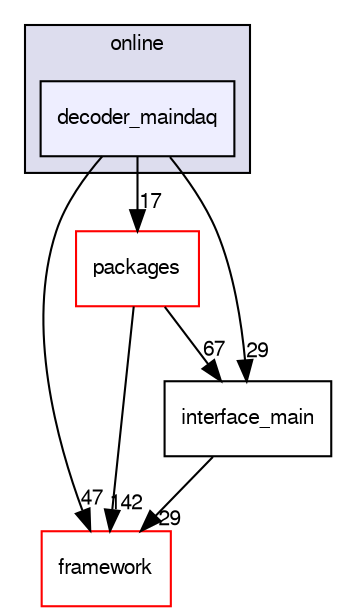 digraph "/dev/shm/kenichi/update-e1039-doc/e1039-core/online/decoder_maindaq" {
  bgcolor=transparent;
  compound=true
  node [ fontsize="10", fontname="FreeSans"];
  edge [ labelfontsize="10", labelfontname="FreeSans"];
  subgraph clusterdir_f4caa60ffed12ad39e9f06369a757050 {
    graph [ bgcolor="#ddddee", pencolor="black", label="online" fontname="FreeSans", fontsize="10", URL="dir_f4caa60ffed12ad39e9f06369a757050.html"]
  dir_25265c60903145931e9a6e46f0a7c1c5 [shape=box, label="decoder_maindaq", style="filled", fillcolor="#eeeeff", pencolor="black", URL="dir_25265c60903145931e9a6e46f0a7c1c5.html"];
  }
  dir_68879e08c6651a210f7d5b44f4a6e313 [shape=box label="framework" color="red" URL="dir_68879e08c6651a210f7d5b44f4a6e313.html"];
  dir_8ea7cac0f8d8113a9a7e5b799137b771 [shape=box label="packages" color="red" URL="dir_8ea7cac0f8d8113a9a7e5b799137b771.html"];
  dir_4109f03a5b9c2dae233205e99792f74d [shape=box label="interface_main" URL="dir_4109f03a5b9c2dae233205e99792f74d.html"];
  dir_8ea7cac0f8d8113a9a7e5b799137b771->dir_68879e08c6651a210f7d5b44f4a6e313 [headlabel="142", labeldistance=1.5 headhref="dir_000034_000024.html"];
  dir_8ea7cac0f8d8113a9a7e5b799137b771->dir_4109f03a5b9c2dae233205e99792f74d [headlabel="67", labeldistance=1.5 headhref="dir_000034_000032.html"];
  dir_4109f03a5b9c2dae233205e99792f74d->dir_68879e08c6651a210f7d5b44f4a6e313 [headlabel="29", labeldistance=1.5 headhref="dir_000032_000024.html"];
  dir_25265c60903145931e9a6e46f0a7c1c5->dir_68879e08c6651a210f7d5b44f4a6e313 [headlabel="47", labeldistance=1.5 headhref="dir_000041_000024.html"];
  dir_25265c60903145931e9a6e46f0a7c1c5->dir_8ea7cac0f8d8113a9a7e5b799137b771 [headlabel="17", labeldistance=1.5 headhref="dir_000041_000034.html"];
  dir_25265c60903145931e9a6e46f0a7c1c5->dir_4109f03a5b9c2dae233205e99792f74d [headlabel="29", labeldistance=1.5 headhref="dir_000041_000032.html"];
}
